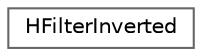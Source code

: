 digraph "Graphical Class Hierarchy"
{
 // LATEX_PDF_SIZE
  bgcolor="transparent";
  edge [fontname=Helvetica,fontsize=10,labelfontname=Helvetica,labelfontsize=10];
  node [fontname=Helvetica,fontsize=10,shape=box,height=0.2,width=0.4];
  rankdir="LR";
  Node0 [id="Node000000",label="HFilterInverted",height=0.2,width=0.4,color="grey40", fillcolor="white", style="filled",URL="$class_h_filter_inverted.html",tooltip=" "];
}
